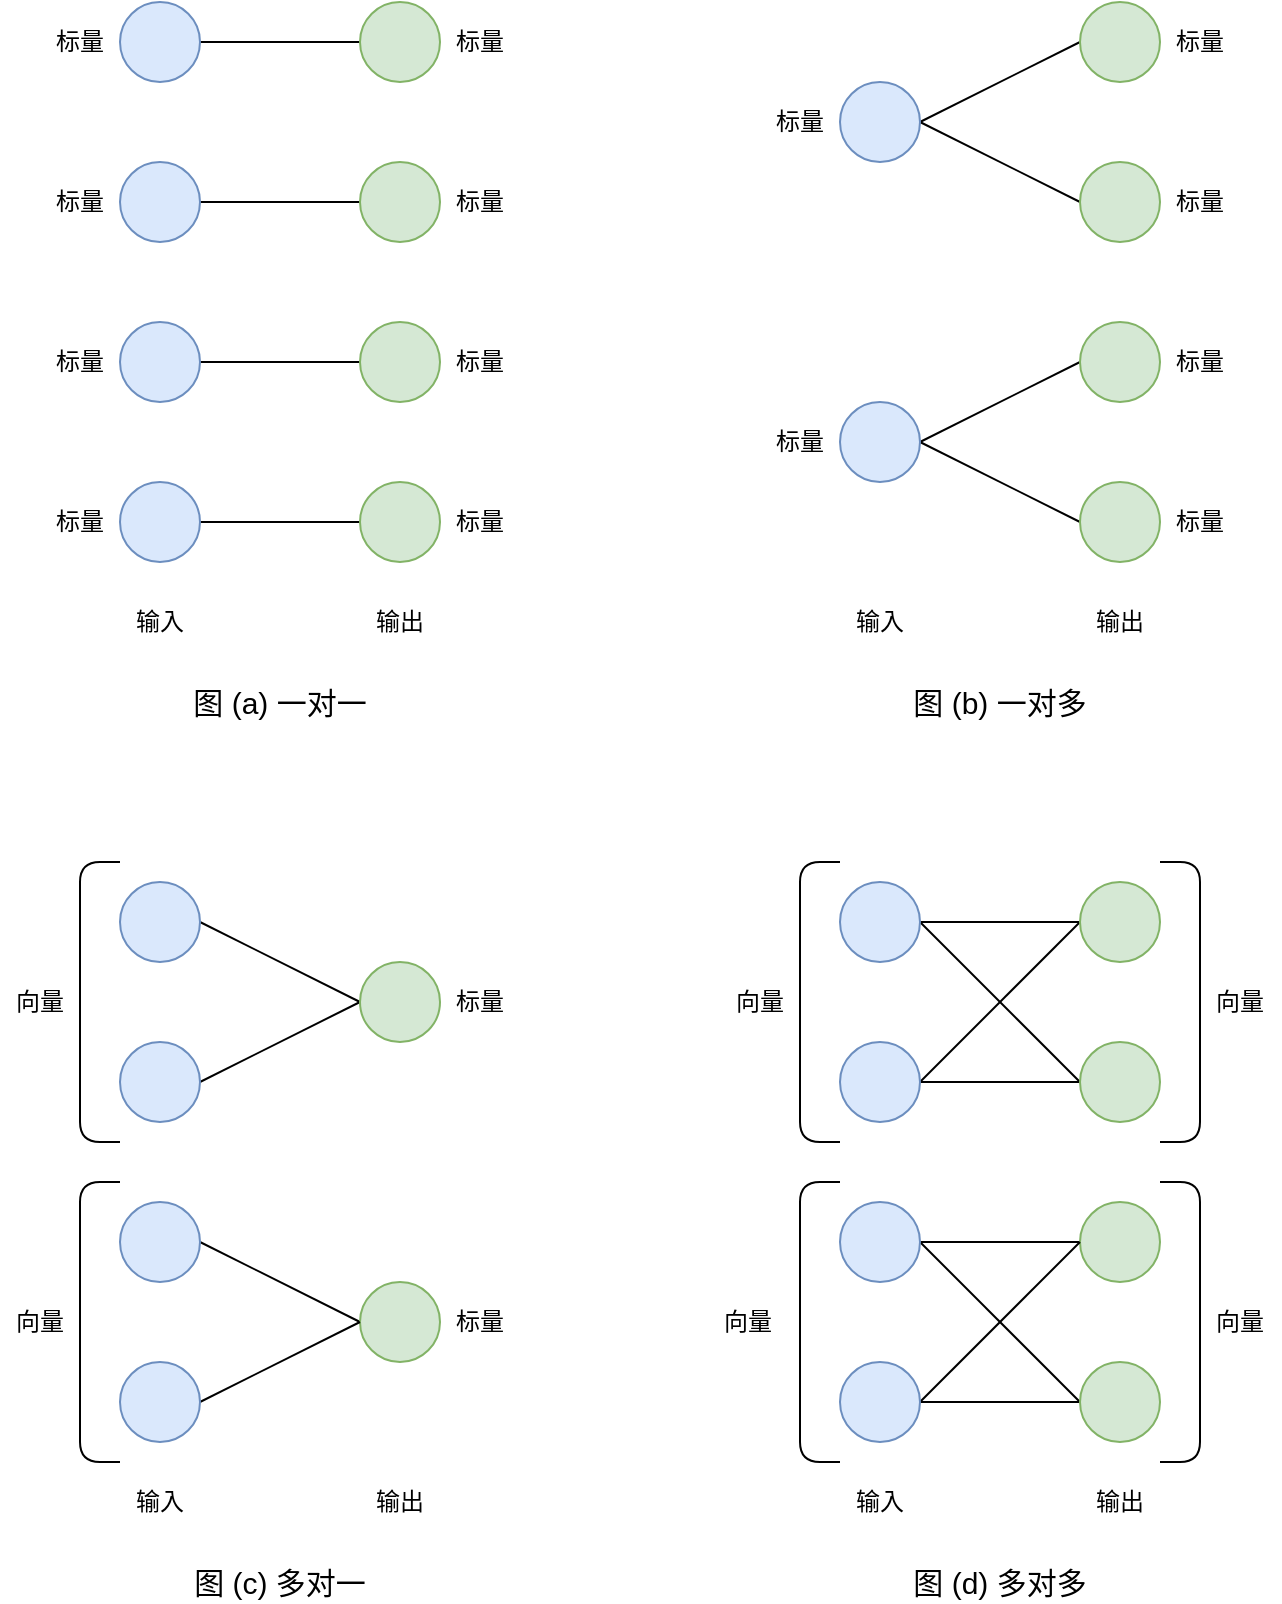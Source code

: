 <mxfile version="12.1.7" type="device" pages="1"><diagram id="Sh4hSrN3dpGBbGcNAq8I" name="第 1 页"><mxGraphModel dx="1024" dy="593" grid="1" gridSize="10" guides="1" tooltips="1" connect="1" arrows="1" fold="1" page="1" pageScale="1" pageWidth="827" pageHeight="1169" math="0" shadow="0"><root><mxCell id="0"/><mxCell id="1" parent="0"/><mxCell id="_6LxKMsj3EhyPVLwAr4W-44" style="edgeStyle=none;rounded=0;orthogonalLoop=1;jettySize=auto;html=1;exitX=1;exitY=0.5;exitDx=0;exitDy=0;entryX=0;entryY=0.5;entryDx=0;entryDy=0;endArrow=none;endFill=0;" edge="1" parent="1" source="_6LxKMsj3EhyPVLwAr4W-36" target="_6LxKMsj3EhyPVLwAr4W-39"><mxGeometry relative="1" as="geometry"/></mxCell><mxCell id="_6LxKMsj3EhyPVLwAr4W-36" value="" style="ellipse;whiteSpace=wrap;html=1;aspect=fixed;fillColor=#dae8fc;strokeColor=#6c8ebf;" vertex="1" parent="1"><mxGeometry x="120" y="40" width="40" height="40" as="geometry"/></mxCell><mxCell id="_6LxKMsj3EhyPVLwAr4W-45" style="edgeStyle=none;rounded=0;orthogonalLoop=1;jettySize=auto;html=1;exitX=1;exitY=0.5;exitDx=0;exitDy=0;entryX=0;entryY=0.5;entryDx=0;entryDy=0;endArrow=none;endFill=0;" edge="1" parent="1" source="_6LxKMsj3EhyPVLwAr4W-37" target="_6LxKMsj3EhyPVLwAr4W-40"><mxGeometry relative="1" as="geometry"/></mxCell><mxCell id="_6LxKMsj3EhyPVLwAr4W-37" value="" style="ellipse;whiteSpace=wrap;html=1;aspect=fixed;fillColor=#dae8fc;strokeColor=#6c8ebf;" vertex="1" parent="1"><mxGeometry x="120" y="120" width="40" height="40" as="geometry"/></mxCell><mxCell id="_6LxKMsj3EhyPVLwAr4W-46" style="edgeStyle=none;rounded=0;orthogonalLoop=1;jettySize=auto;html=1;exitX=1;exitY=0.5;exitDx=0;exitDy=0;entryX=0;entryY=0.5;entryDx=0;entryDy=0;endArrow=none;endFill=0;" edge="1" parent="1" source="_6LxKMsj3EhyPVLwAr4W-38" target="_6LxKMsj3EhyPVLwAr4W-41"><mxGeometry relative="1" as="geometry"/></mxCell><mxCell id="_6LxKMsj3EhyPVLwAr4W-38" value="" style="ellipse;whiteSpace=wrap;html=1;aspect=fixed;fillColor=#dae8fc;strokeColor=#6c8ebf;" vertex="1" parent="1"><mxGeometry x="120" y="200" width="40" height="40" as="geometry"/></mxCell><mxCell id="_6LxKMsj3EhyPVLwAr4W-39" value="" style="ellipse;whiteSpace=wrap;html=1;aspect=fixed;fillColor=#d5e8d4;strokeColor=#82b366;" vertex="1" parent="1"><mxGeometry x="240" y="40" width="40" height="40" as="geometry"/></mxCell><mxCell id="_6LxKMsj3EhyPVLwAr4W-40" value="" style="ellipse;whiteSpace=wrap;html=1;aspect=fixed;fillColor=#d5e8d4;strokeColor=#82b366;" vertex="1" parent="1"><mxGeometry x="240" y="120" width="40" height="40" as="geometry"/></mxCell><mxCell id="_6LxKMsj3EhyPVLwAr4W-41" value="" style="ellipse;whiteSpace=wrap;html=1;aspect=fixed;fillColor=#d5e8d4;strokeColor=#82b366;" vertex="1" parent="1"><mxGeometry x="240" y="200" width="40" height="40" as="geometry"/></mxCell><mxCell id="_6LxKMsj3EhyPVLwAr4W-47" style="edgeStyle=none;rounded=0;orthogonalLoop=1;jettySize=auto;html=1;exitX=1;exitY=0.5;exitDx=0;exitDy=0;entryX=0;entryY=0.5;entryDx=0;entryDy=0;endArrow=none;endFill=0;" edge="1" parent="1" source="_6LxKMsj3EhyPVLwAr4W-42" target="_6LxKMsj3EhyPVLwAr4W-43"><mxGeometry relative="1" as="geometry"/></mxCell><mxCell id="_6LxKMsj3EhyPVLwAr4W-42" value="" style="ellipse;whiteSpace=wrap;html=1;aspect=fixed;fillColor=#dae8fc;strokeColor=#6c8ebf;" vertex="1" parent="1"><mxGeometry x="120" y="280" width="40" height="40" as="geometry"/></mxCell><mxCell id="_6LxKMsj3EhyPVLwAr4W-43" value="" style="ellipse;whiteSpace=wrap;html=1;aspect=fixed;fillColor=#d5e8d4;strokeColor=#82b366;" vertex="1" parent="1"><mxGeometry x="240" y="280" width="40" height="40" as="geometry"/></mxCell><mxCell id="_6LxKMsj3EhyPVLwAr4W-48" style="edgeStyle=none;rounded=0;orthogonalLoop=1;jettySize=auto;html=1;exitX=1;exitY=0.5;exitDx=0;exitDy=0;entryX=0;entryY=0.5;entryDx=0;entryDy=0;endArrow=none;endFill=0;" edge="1" parent="1" source="_6LxKMsj3EhyPVLwAr4W-49" target="_6LxKMsj3EhyPVLwAr4W-54"><mxGeometry relative="1" as="geometry"/></mxCell><mxCell id="_6LxKMsj3EhyPVLwAr4W-60" style="edgeStyle=none;rounded=0;orthogonalLoop=1;jettySize=auto;html=1;exitX=1;exitY=0.5;exitDx=0;exitDy=0;entryX=0;entryY=0.5;entryDx=0;entryDy=0;endArrow=none;endFill=0;" edge="1" parent="1" source="_6LxKMsj3EhyPVLwAr4W-49" target="_6LxKMsj3EhyPVLwAr4W-55"><mxGeometry relative="1" as="geometry"/></mxCell><mxCell id="_6LxKMsj3EhyPVLwAr4W-49" value="" style="ellipse;whiteSpace=wrap;html=1;aspect=fixed;fillColor=#dae8fc;strokeColor=#6c8ebf;" vertex="1" parent="1"><mxGeometry x="480" y="80" width="40" height="40" as="geometry"/></mxCell><mxCell id="_6LxKMsj3EhyPVLwAr4W-52" style="edgeStyle=none;rounded=0;orthogonalLoop=1;jettySize=auto;html=1;exitX=1;exitY=0.5;exitDx=0;exitDy=0;entryX=0;entryY=0.5;entryDx=0;entryDy=0;endArrow=none;endFill=0;" edge="1" parent="1" source="_6LxKMsj3EhyPVLwAr4W-53" target="_6LxKMsj3EhyPVLwAr4W-56"><mxGeometry relative="1" as="geometry"/></mxCell><mxCell id="_6LxKMsj3EhyPVLwAr4W-61" style="edgeStyle=none;rounded=0;orthogonalLoop=1;jettySize=auto;html=1;exitX=1;exitY=0.5;exitDx=0;exitDy=0;entryX=0;entryY=0.5;entryDx=0;entryDy=0;endArrow=none;endFill=0;" edge="1" parent="1" source="_6LxKMsj3EhyPVLwAr4W-53" target="_6LxKMsj3EhyPVLwAr4W-59"><mxGeometry relative="1" as="geometry"/></mxCell><mxCell id="_6LxKMsj3EhyPVLwAr4W-53" value="" style="ellipse;whiteSpace=wrap;html=1;aspect=fixed;fillColor=#dae8fc;strokeColor=#6c8ebf;" vertex="1" parent="1"><mxGeometry x="480" y="240" width="40" height="40" as="geometry"/></mxCell><mxCell id="_6LxKMsj3EhyPVLwAr4W-54" value="" style="ellipse;whiteSpace=wrap;html=1;aspect=fixed;fillColor=#d5e8d4;strokeColor=#82b366;" vertex="1" parent="1"><mxGeometry x="600" y="40" width="40" height="40" as="geometry"/></mxCell><mxCell id="_6LxKMsj3EhyPVLwAr4W-55" value="" style="ellipse;whiteSpace=wrap;html=1;aspect=fixed;fillColor=#d5e8d4;strokeColor=#82b366;" vertex="1" parent="1"><mxGeometry x="600" y="120" width="40" height="40" as="geometry"/></mxCell><mxCell id="_6LxKMsj3EhyPVLwAr4W-56" value="" style="ellipse;whiteSpace=wrap;html=1;aspect=fixed;fillColor=#d5e8d4;strokeColor=#82b366;" vertex="1" parent="1"><mxGeometry x="600" y="200" width="40" height="40" as="geometry"/></mxCell><mxCell id="_6LxKMsj3EhyPVLwAr4W-59" value="" style="ellipse;whiteSpace=wrap;html=1;aspect=fixed;fillColor=#d5e8d4;strokeColor=#82b366;" vertex="1" parent="1"><mxGeometry x="600" y="280" width="40" height="40" as="geometry"/></mxCell><mxCell id="_6LxKMsj3EhyPVLwAr4W-84" style="edgeStyle=none;rounded=0;orthogonalLoop=1;jettySize=auto;html=1;exitX=1;exitY=0.5;exitDx=0;exitDy=0;entryX=0;entryY=0.5;entryDx=0;entryDy=0;endArrow=none;endFill=0;" edge="1" parent="1" source="_6LxKMsj3EhyPVLwAr4W-73" target="_6LxKMsj3EhyPVLwAr4W-78"><mxGeometry relative="1" as="geometry"/></mxCell><mxCell id="_6LxKMsj3EhyPVLwAr4W-73" value="" style="ellipse;whiteSpace=wrap;html=1;aspect=fixed;fillColor=#dae8fc;strokeColor=#6c8ebf;" vertex="1" parent="1"><mxGeometry x="120" y="480" width="40" height="40" as="geometry"/></mxCell><mxCell id="_6LxKMsj3EhyPVLwAr4W-85" style="edgeStyle=none;rounded=0;orthogonalLoop=1;jettySize=auto;html=1;exitX=1;exitY=0.5;exitDx=0;exitDy=0;entryX=0;entryY=0.5;entryDx=0;entryDy=0;endArrow=none;endFill=0;" edge="1" parent="1" source="_6LxKMsj3EhyPVLwAr4W-75" target="_6LxKMsj3EhyPVLwAr4W-78"><mxGeometry relative="1" as="geometry"/></mxCell><mxCell id="_6LxKMsj3EhyPVLwAr4W-75" value="" style="ellipse;whiteSpace=wrap;html=1;aspect=fixed;fillColor=#dae8fc;strokeColor=#6c8ebf;" vertex="1" parent="1"><mxGeometry x="120" y="560" width="40" height="40" as="geometry"/></mxCell><mxCell id="_6LxKMsj3EhyPVLwAr4W-86" style="edgeStyle=none;rounded=0;orthogonalLoop=1;jettySize=auto;html=1;exitX=1;exitY=0.5;exitDx=0;exitDy=0;entryX=0;entryY=0.5;entryDx=0;entryDy=0;endArrow=none;endFill=0;" edge="1" parent="1" source="_6LxKMsj3EhyPVLwAr4W-77" target="_6LxKMsj3EhyPVLwAr4W-80"><mxGeometry relative="1" as="geometry"/></mxCell><mxCell id="_6LxKMsj3EhyPVLwAr4W-77" value="" style="ellipse;whiteSpace=wrap;html=1;aspect=fixed;fillColor=#dae8fc;strokeColor=#6c8ebf;" vertex="1" parent="1"><mxGeometry x="120" y="640" width="40" height="40" as="geometry"/></mxCell><mxCell id="_6LxKMsj3EhyPVLwAr4W-78" value="" style="ellipse;whiteSpace=wrap;html=1;aspect=fixed;fillColor=#d5e8d4;strokeColor=#82b366;" vertex="1" parent="1"><mxGeometry x="240" y="520" width="40" height="40" as="geometry"/></mxCell><mxCell id="_6LxKMsj3EhyPVLwAr4W-80" value="" style="ellipse;whiteSpace=wrap;html=1;aspect=fixed;fillColor=#d5e8d4;strokeColor=#82b366;" vertex="1" parent="1"><mxGeometry x="240" y="680" width="40" height="40" as="geometry"/></mxCell><mxCell id="_6LxKMsj3EhyPVLwAr4W-87" style="edgeStyle=none;rounded=0;orthogonalLoop=1;jettySize=auto;html=1;exitX=1;exitY=0.5;exitDx=0;exitDy=0;entryX=0;entryY=0.5;entryDx=0;entryDy=0;endArrow=none;endFill=0;" edge="1" parent="1" source="_6LxKMsj3EhyPVLwAr4W-82" target="_6LxKMsj3EhyPVLwAr4W-80"><mxGeometry relative="1" as="geometry"/></mxCell><mxCell id="_6LxKMsj3EhyPVLwAr4W-82" value="" style="ellipse;whiteSpace=wrap;html=1;aspect=fixed;fillColor=#dae8fc;strokeColor=#6c8ebf;" vertex="1" parent="1"><mxGeometry x="120" y="720" width="40" height="40" as="geometry"/></mxCell><mxCell id="_6LxKMsj3EhyPVLwAr4W-88" style="edgeStyle=none;rounded=0;orthogonalLoop=1;jettySize=auto;html=1;exitX=1;exitY=0.5;exitDx=0;exitDy=0;entryX=0;entryY=0.5;entryDx=0;entryDy=0;endArrow=none;endFill=0;" edge="1" parent="1" source="_6LxKMsj3EhyPVLwAr4W-89" target="_6LxKMsj3EhyPVLwAr4W-94"><mxGeometry relative="1" as="geometry"/></mxCell><mxCell id="_6LxKMsj3EhyPVLwAr4W-100" style="edgeStyle=none;rounded=0;orthogonalLoop=1;jettySize=auto;html=1;exitX=1;exitY=0.5;exitDx=0;exitDy=0;entryX=0;entryY=0.5;entryDx=0;entryDy=0;endArrow=none;endFill=0;" edge="1" parent="1" source="_6LxKMsj3EhyPVLwAr4W-89" target="_6LxKMsj3EhyPVLwAr4W-95"><mxGeometry relative="1" as="geometry"/></mxCell><mxCell id="_6LxKMsj3EhyPVLwAr4W-89" value="" style="ellipse;whiteSpace=wrap;html=1;aspect=fixed;fillColor=#dae8fc;strokeColor=#6c8ebf;" vertex="1" parent="1"><mxGeometry x="480" y="480" width="40" height="40" as="geometry"/></mxCell><mxCell id="_6LxKMsj3EhyPVLwAr4W-90" style="edgeStyle=none;rounded=0;orthogonalLoop=1;jettySize=auto;html=1;exitX=1;exitY=0.5;exitDx=0;exitDy=0;entryX=0;entryY=0.5;entryDx=0;entryDy=0;endArrow=none;endFill=0;" edge="1" parent="1" source="_6LxKMsj3EhyPVLwAr4W-91" target="_6LxKMsj3EhyPVLwAr4W-95"><mxGeometry relative="1" as="geometry"/></mxCell><mxCell id="_6LxKMsj3EhyPVLwAr4W-101" style="edgeStyle=none;rounded=0;orthogonalLoop=1;jettySize=auto;html=1;exitX=1;exitY=0.5;exitDx=0;exitDy=0;entryX=0;entryY=0.5;entryDx=0;entryDy=0;endArrow=none;endFill=0;" edge="1" parent="1" source="_6LxKMsj3EhyPVLwAr4W-91" target="_6LxKMsj3EhyPVLwAr4W-94"><mxGeometry relative="1" as="geometry"/></mxCell><mxCell id="_6LxKMsj3EhyPVLwAr4W-91" value="" style="ellipse;whiteSpace=wrap;html=1;aspect=fixed;fillColor=#dae8fc;strokeColor=#6c8ebf;" vertex="1" parent="1"><mxGeometry x="480" y="560" width="40" height="40" as="geometry"/></mxCell><mxCell id="_6LxKMsj3EhyPVLwAr4W-92" style="edgeStyle=none;rounded=0;orthogonalLoop=1;jettySize=auto;html=1;exitX=1;exitY=0.5;exitDx=0;exitDy=0;entryX=0;entryY=0.5;entryDx=0;entryDy=0;endArrow=none;endFill=0;" edge="1" parent="1" source="_6LxKMsj3EhyPVLwAr4W-93" target="_6LxKMsj3EhyPVLwAr4W-96"><mxGeometry relative="1" as="geometry"/></mxCell><mxCell id="_6LxKMsj3EhyPVLwAr4W-104" style="edgeStyle=none;rounded=0;orthogonalLoop=1;jettySize=auto;html=1;exitX=1;exitY=0.5;exitDx=0;exitDy=0;entryX=0;entryY=0.5;entryDx=0;entryDy=0;endArrow=none;endFill=0;" edge="1" parent="1" source="_6LxKMsj3EhyPVLwAr4W-93" target="_6LxKMsj3EhyPVLwAr4W-99"><mxGeometry relative="1" as="geometry"/></mxCell><mxCell id="_6LxKMsj3EhyPVLwAr4W-93" value="" style="ellipse;whiteSpace=wrap;html=1;aspect=fixed;fillColor=#dae8fc;strokeColor=#6c8ebf;" vertex="1" parent="1"><mxGeometry x="480" y="640" width="40" height="40" as="geometry"/></mxCell><mxCell id="_6LxKMsj3EhyPVLwAr4W-94" value="" style="ellipse;whiteSpace=wrap;html=1;aspect=fixed;fillColor=#d5e8d4;strokeColor=#82b366;" vertex="1" parent="1"><mxGeometry x="600" y="480" width="40" height="40" as="geometry"/></mxCell><mxCell id="_6LxKMsj3EhyPVLwAr4W-95" value="" style="ellipse;whiteSpace=wrap;html=1;aspect=fixed;fillColor=#d5e8d4;strokeColor=#82b366;" vertex="1" parent="1"><mxGeometry x="600" y="560" width="40" height="40" as="geometry"/></mxCell><mxCell id="_6LxKMsj3EhyPVLwAr4W-96" value="" style="ellipse;whiteSpace=wrap;html=1;aspect=fixed;fillColor=#d5e8d4;strokeColor=#82b366;" vertex="1" parent="1"><mxGeometry x="600" y="640" width="40" height="40" as="geometry"/></mxCell><mxCell id="_6LxKMsj3EhyPVLwAr4W-97" style="edgeStyle=none;rounded=0;orthogonalLoop=1;jettySize=auto;html=1;exitX=1;exitY=0.5;exitDx=0;exitDy=0;entryX=0;entryY=0.5;entryDx=0;entryDy=0;endArrow=none;endFill=0;" edge="1" parent="1" source="_6LxKMsj3EhyPVLwAr4W-98" target="_6LxKMsj3EhyPVLwAr4W-99"><mxGeometry relative="1" as="geometry"/></mxCell><mxCell id="_6LxKMsj3EhyPVLwAr4W-105" style="edgeStyle=none;rounded=0;orthogonalLoop=1;jettySize=auto;html=1;exitX=1;exitY=0.5;exitDx=0;exitDy=0;entryX=0;entryY=0.5;entryDx=0;entryDy=0;endArrow=none;endFill=0;" edge="1" parent="1" source="_6LxKMsj3EhyPVLwAr4W-98" target="_6LxKMsj3EhyPVLwAr4W-96"><mxGeometry relative="1" as="geometry"/></mxCell><mxCell id="_6LxKMsj3EhyPVLwAr4W-98" value="" style="ellipse;whiteSpace=wrap;html=1;aspect=fixed;fillColor=#dae8fc;strokeColor=#6c8ebf;" vertex="1" parent="1"><mxGeometry x="480" y="720" width="40" height="40" as="geometry"/></mxCell><mxCell id="_6LxKMsj3EhyPVLwAr4W-99" value="" style="ellipse;whiteSpace=wrap;html=1;aspect=fixed;fillColor=#d5e8d4;strokeColor=#82b366;" vertex="1" parent="1"><mxGeometry x="600" y="720" width="40" height="40" as="geometry"/></mxCell><mxCell id="_6LxKMsj3EhyPVLwAr4W-106" value="&lt;font style=&quot;font-size: 15px&quot;&gt;图 (a) 一对一&lt;/font&gt;" style="text;html=1;strokeColor=none;fillColor=none;align=center;verticalAlign=middle;whiteSpace=wrap;rounded=0;" vertex="1" parent="1"><mxGeometry x="120" y="380" width="160" height="20" as="geometry"/></mxCell><mxCell id="_6LxKMsj3EhyPVLwAr4W-109" value="&lt;font style=&quot;font-size: 15px&quot;&gt;图 (b) 一对多&lt;/font&gt;" style="text;html=1;strokeColor=none;fillColor=none;align=center;verticalAlign=middle;whiteSpace=wrap;rounded=0;" vertex="1" parent="1"><mxGeometry x="480" y="380" width="160" height="20" as="geometry"/></mxCell><mxCell id="_6LxKMsj3EhyPVLwAr4W-110" value="&lt;font style=&quot;font-size: 15px&quot;&gt;图 (c) 多对一&lt;/font&gt;" style="text;html=1;strokeColor=none;fillColor=none;align=center;verticalAlign=middle;whiteSpace=wrap;rounded=0;" vertex="1" parent="1"><mxGeometry x="120" y="820" width="160" height="20" as="geometry"/></mxCell><mxCell id="_6LxKMsj3EhyPVLwAr4W-111" value="&lt;font style=&quot;font-size: 15px&quot;&gt;图 (d) 多对多&lt;/font&gt;" style="text;html=1;strokeColor=none;fillColor=none;align=center;verticalAlign=middle;whiteSpace=wrap;rounded=0;" vertex="1" parent="1"><mxGeometry x="480" y="820" width="160" height="20" as="geometry"/></mxCell><mxCell id="LT0kY9IF8NieJmT0PYUI-1" value="" style="endArrow=none;html=1;" edge="1" parent="1"><mxGeometry width="50" height="50" relative="1" as="geometry"><mxPoint x="120" y="610" as="sourcePoint"/><mxPoint x="120" y="470" as="targetPoint"/><Array as="points"><mxPoint x="100" y="610"/><mxPoint x="100" y="540"/><mxPoint x="100" y="470"/></Array></mxGeometry></mxCell><mxCell id="LT0kY9IF8NieJmT0PYUI-2" value="" style="endArrow=none;html=1;" edge="1" parent="1"><mxGeometry width="50" height="50" relative="1" as="geometry"><mxPoint x="120" y="770" as="sourcePoint"/><mxPoint x="120" y="630" as="targetPoint"/><Array as="points"><mxPoint x="100" y="770"/><mxPoint x="100" y="700"/><mxPoint x="100" y="630"/></Array></mxGeometry></mxCell><mxCell id="LT0kY9IF8NieJmT0PYUI-3" value="向量" style="text;html=1;strokeColor=none;fillColor=none;align=center;verticalAlign=middle;whiteSpace=wrap;rounded=0;" vertex="1" parent="1"><mxGeometry x="60" y="530" width="40" height="20" as="geometry"/></mxCell><mxCell id="LT0kY9IF8NieJmT0PYUI-4" value="向量" style="text;html=1;strokeColor=none;fillColor=none;align=center;verticalAlign=middle;whiteSpace=wrap;rounded=0;" vertex="1" parent="1"><mxGeometry x="60" y="690" width="40" height="20" as="geometry"/></mxCell><mxCell id="LT0kY9IF8NieJmT0PYUI-5" value="标量" style="text;html=1;strokeColor=none;fillColor=none;align=center;verticalAlign=middle;whiteSpace=wrap;rounded=0;" vertex="1" parent="1"><mxGeometry x="280" y="530" width="40" height="20" as="geometry"/></mxCell><mxCell id="LT0kY9IF8NieJmT0PYUI-6" value="标量" style="text;html=1;strokeColor=none;fillColor=none;align=center;verticalAlign=middle;whiteSpace=wrap;rounded=0;" vertex="1" parent="1"><mxGeometry x="280" y="690" width="40" height="20" as="geometry"/></mxCell><mxCell id="LT0kY9IF8NieJmT0PYUI-7" value="" style="endArrow=none;html=1;" edge="1" parent="1"><mxGeometry width="50" height="50" relative="1" as="geometry"><mxPoint x="480" y="610" as="sourcePoint"/><mxPoint x="480" y="470" as="targetPoint"/><Array as="points"><mxPoint x="460" y="610"/><mxPoint x="460" y="540"/><mxPoint x="460" y="470"/></Array></mxGeometry></mxCell><mxCell id="LT0kY9IF8NieJmT0PYUI-8" value="" style="endArrow=none;html=1;" edge="1" parent="1"><mxGeometry width="50" height="50" relative="1" as="geometry"><mxPoint x="480" y="770" as="sourcePoint"/><mxPoint x="480" y="630" as="targetPoint"/><Array as="points"><mxPoint x="460" y="770"/><mxPoint x="460" y="700"/><mxPoint x="460" y="630"/></Array></mxGeometry></mxCell><mxCell id="LT0kY9IF8NieJmT0PYUI-9" value="向量" style="text;html=1;strokeColor=none;fillColor=none;align=center;verticalAlign=middle;whiteSpace=wrap;rounded=0;" vertex="1" parent="1"><mxGeometry x="420" y="530" width="40" height="20" as="geometry"/></mxCell><mxCell id="LT0kY9IF8NieJmT0PYUI-10" value="向量" style="text;html=1;strokeColor=none;fillColor=none;align=center;verticalAlign=middle;whiteSpace=wrap;rounded=0;" vertex="1" parent="1"><mxGeometry x="413.5" y="690" width="40" height="20" as="geometry"/></mxCell><mxCell id="LT0kY9IF8NieJmT0PYUI-15" value="向量" style="text;html=1;strokeColor=none;fillColor=none;align=center;verticalAlign=middle;whiteSpace=wrap;rounded=0;" vertex="1" parent="1"><mxGeometry x="660" y="530" width="40" height="20" as="geometry"/></mxCell><mxCell id="LT0kY9IF8NieJmT0PYUI-17" value="" style="endArrow=none;html=1;" edge="1" parent="1"><mxGeometry width="50" height="50" relative="1" as="geometry"><mxPoint x="640" y="610" as="sourcePoint"/><mxPoint x="640" y="470" as="targetPoint"/><Array as="points"><mxPoint x="660" y="610"/><mxPoint x="660" y="470"/></Array></mxGeometry></mxCell><mxCell id="LT0kY9IF8NieJmT0PYUI-19" value="向量" style="text;html=1;strokeColor=none;fillColor=none;align=center;verticalAlign=middle;whiteSpace=wrap;rounded=0;" vertex="1" parent="1"><mxGeometry x="660" y="690" width="40" height="20" as="geometry"/></mxCell><mxCell id="LT0kY9IF8NieJmT0PYUI-20" value="" style="endArrow=none;html=1;" edge="1" parent="1"><mxGeometry width="50" height="50" relative="1" as="geometry"><mxPoint x="640" y="770" as="sourcePoint"/><mxPoint x="640" y="630" as="targetPoint"/><Array as="points"><mxPoint x="660" y="770"/><mxPoint x="660" y="630"/></Array></mxGeometry></mxCell><mxCell id="LT0kY9IF8NieJmT0PYUI-21" value="标量" style="text;html=1;strokeColor=none;fillColor=none;align=center;verticalAlign=middle;whiteSpace=wrap;rounded=0;" vertex="1" parent="1"><mxGeometry x="280" y="290" width="40" height="20" as="geometry"/></mxCell><mxCell id="LT0kY9IF8NieJmT0PYUI-22" value="标量" style="text;html=1;strokeColor=none;fillColor=none;align=center;verticalAlign=middle;whiteSpace=wrap;rounded=0;" vertex="1" parent="1"><mxGeometry x="280" y="210" width="40" height="20" as="geometry"/></mxCell><mxCell id="LT0kY9IF8NieJmT0PYUI-23" value="标量" style="text;html=1;strokeColor=none;fillColor=none;align=center;verticalAlign=middle;whiteSpace=wrap;rounded=0;" vertex="1" parent="1"><mxGeometry x="280" y="130" width="40" height="20" as="geometry"/></mxCell><mxCell id="LT0kY9IF8NieJmT0PYUI-24" value="标量" style="text;html=1;strokeColor=none;fillColor=none;align=center;verticalAlign=middle;whiteSpace=wrap;rounded=0;" vertex="1" parent="1"><mxGeometry x="280" y="50" width="40" height="20" as="geometry"/></mxCell><mxCell id="LT0kY9IF8NieJmT0PYUI-25" value="标量" style="text;html=1;strokeColor=none;fillColor=none;align=center;verticalAlign=middle;whiteSpace=wrap;rounded=0;" vertex="1" parent="1"><mxGeometry x="80" y="290" width="40" height="20" as="geometry"/></mxCell><mxCell id="LT0kY9IF8NieJmT0PYUI-26" value="标量" style="text;html=1;strokeColor=none;fillColor=none;align=center;verticalAlign=middle;whiteSpace=wrap;rounded=0;" vertex="1" parent="1"><mxGeometry x="80" y="210" width="40" height="20" as="geometry"/></mxCell><mxCell id="LT0kY9IF8NieJmT0PYUI-27" value="标量" style="text;html=1;strokeColor=none;fillColor=none;align=center;verticalAlign=middle;whiteSpace=wrap;rounded=0;" vertex="1" parent="1"><mxGeometry x="80" y="130" width="40" height="20" as="geometry"/></mxCell><mxCell id="LT0kY9IF8NieJmT0PYUI-28" value="标量" style="text;html=1;strokeColor=none;fillColor=none;align=center;verticalAlign=middle;whiteSpace=wrap;rounded=0;" vertex="1" parent="1"><mxGeometry x="80" y="50" width="40" height="20" as="geometry"/></mxCell><mxCell id="LT0kY9IF8NieJmT0PYUI-29" value="标量" style="text;html=1;strokeColor=none;fillColor=none;align=center;verticalAlign=middle;whiteSpace=wrap;rounded=0;" vertex="1" parent="1"><mxGeometry x="640" y="290" width="40" height="20" as="geometry"/></mxCell><mxCell id="LT0kY9IF8NieJmT0PYUI-30" value="标量" style="text;html=1;strokeColor=none;fillColor=none;align=center;verticalAlign=middle;whiteSpace=wrap;rounded=0;" vertex="1" parent="1"><mxGeometry x="640" y="210" width="40" height="20" as="geometry"/></mxCell><mxCell id="LT0kY9IF8NieJmT0PYUI-31" value="标量" style="text;html=1;strokeColor=none;fillColor=none;align=center;verticalAlign=middle;whiteSpace=wrap;rounded=0;" vertex="1" parent="1"><mxGeometry x="640" y="130" width="40" height="20" as="geometry"/></mxCell><mxCell id="LT0kY9IF8NieJmT0PYUI-32" value="标量" style="text;html=1;strokeColor=none;fillColor=none;align=center;verticalAlign=middle;whiteSpace=wrap;rounded=0;" vertex="1" parent="1"><mxGeometry x="640" y="50" width="40" height="20" as="geometry"/></mxCell><mxCell id="LT0kY9IF8NieJmT0PYUI-33" value="标量" style="text;html=1;strokeColor=none;fillColor=none;align=center;verticalAlign=middle;whiteSpace=wrap;rounded=0;" vertex="1" parent="1"><mxGeometry x="440" y="90" width="40" height="20" as="geometry"/></mxCell><mxCell id="LT0kY9IF8NieJmT0PYUI-34" value="标量" style="text;html=1;strokeColor=none;fillColor=none;align=center;verticalAlign=middle;whiteSpace=wrap;rounded=0;" vertex="1" parent="1"><mxGeometry x="440" y="250" width="40" height="20" as="geometry"/></mxCell><mxCell id="LT0kY9IF8NieJmT0PYUI-35" value="输出" style="text;html=1;strokeColor=none;fillColor=none;align=center;verticalAlign=middle;whiteSpace=wrap;rounded=0;" vertex="1" parent="1"><mxGeometry x="240" y="340" width="40" height="20" as="geometry"/></mxCell><mxCell id="LT0kY9IF8NieJmT0PYUI-36" value="输入" style="text;html=1;strokeColor=none;fillColor=none;align=center;verticalAlign=middle;whiteSpace=wrap;rounded=0;" vertex="1" parent="1"><mxGeometry x="120" y="340" width="40" height="20" as="geometry"/></mxCell><mxCell id="LT0kY9IF8NieJmT0PYUI-37" value="输出" style="text;html=1;strokeColor=none;fillColor=none;align=center;verticalAlign=middle;whiteSpace=wrap;rounded=0;" vertex="1" parent="1"><mxGeometry x="600" y="340" width="40" height="20" as="geometry"/></mxCell><mxCell id="LT0kY9IF8NieJmT0PYUI-38" value="输入" style="text;html=1;strokeColor=none;fillColor=none;align=center;verticalAlign=middle;whiteSpace=wrap;rounded=0;" vertex="1" parent="1"><mxGeometry x="480" y="340" width="40" height="20" as="geometry"/></mxCell><mxCell id="LT0kY9IF8NieJmT0PYUI-39" value="输出" style="text;html=1;strokeColor=none;fillColor=none;align=center;verticalAlign=middle;whiteSpace=wrap;rounded=0;" vertex="1" parent="1"><mxGeometry x="240" y="780" width="40" height="20" as="geometry"/></mxCell><mxCell id="LT0kY9IF8NieJmT0PYUI-40" value="输入" style="text;html=1;strokeColor=none;fillColor=none;align=center;verticalAlign=middle;whiteSpace=wrap;rounded=0;" vertex="1" parent="1"><mxGeometry x="120" y="780" width="40" height="20" as="geometry"/></mxCell><mxCell id="LT0kY9IF8NieJmT0PYUI-41" value="输出" style="text;html=1;strokeColor=none;fillColor=none;align=center;verticalAlign=middle;whiteSpace=wrap;rounded=0;" vertex="1" parent="1"><mxGeometry x="600" y="780" width="40" height="20" as="geometry"/></mxCell><mxCell id="LT0kY9IF8NieJmT0PYUI-42" value="输入" style="text;html=1;strokeColor=none;fillColor=none;align=center;verticalAlign=middle;whiteSpace=wrap;rounded=0;" vertex="1" parent="1"><mxGeometry x="480" y="780" width="40" height="20" as="geometry"/></mxCell></root></mxGraphModel></diagram></mxfile>